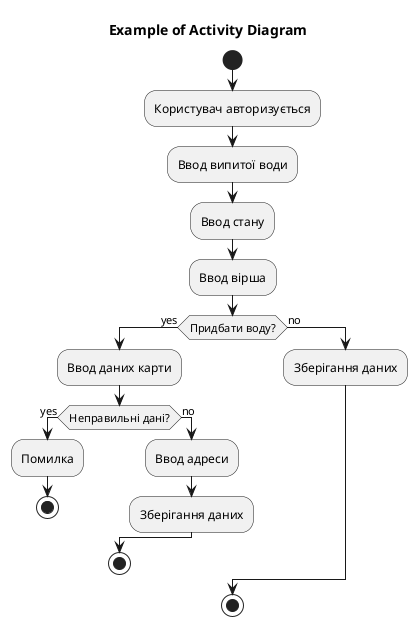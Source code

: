 @startuml

title Example of Activity Diagram 

start

:Користувач авторизується; 
:Ввод випитої води;
:Ввод стану;
:Ввод вірша;

if (Придбати воду?) then (yes)
  :Ввод даних карти;
    if (Неправильні дані?) then (yes)
      :Помилка;
       stop
    else (no)
       :Ввод адреси;
       :Зберігання даних;
      endif
      stop
else (no)
  :Зберігання даних;
endif

stop

@enduml
